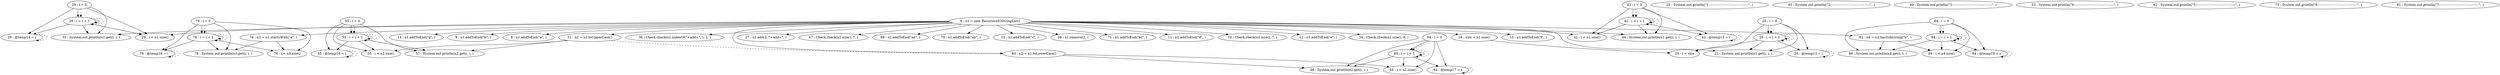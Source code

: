 digraph G {
"6 : n1 = new RecursiveIOStringList()"
"6 : n1 = new RecursiveIOStringList()" -> "10 : n1.addToEnd(\"c\", )"
"6 : n1 = new RecursiveIOStringList()" -> "38 : n1.remove(2, )"
"6 : n1 = new RecursiveIOStringList()" -> "71 : n1.addToEnd(\"ac\", )"
"6 : n1 = new RecursiveIOStringList()" -> "11 : n1.addToEnd(\"d\", )"
"6 : n1 = new RecursiveIOStringList()" -> "29 : i < n1.size()"
"6 : n1 = new RecursiveIOStringList()" -> "12 : n1.addToEnd(\"e\", )"
"6 : n1 = new RecursiveIOStringList()" -> "34 : Check.check(n1.size(), 8, )"
"6 : n1 = new RecursiveIOStringList()" -> "74 : n3 = n1.startsWith(\"a\", )"
"6 : n1 = new RecursiveIOStringList()" -> "8 : n1.addToEnd(\"a\", )"
"6 : n1 = new RecursiveIOStringList()" -> "60 : n2 = n1.toLowerCase()"
"6 : n1 = new RecursiveIOStringList()" -> "36 : Check.check(n1.indexOf(\"+add+\", ), 2, )"
"6 : n1 = new RecursiveIOStringList()" -> "27 : n1.add(2, \"+add+\", )"
"6 : n1 = new RecursiveIOStringList()" -> "47 : Check.check(n1.size(), 7, )"
"6 : n1 = new RecursiveIOStringList()" -> "69 : n1.addToEnd(\"aa\", )"
"6 : n1 = new RecursiveIOStringList()" -> "70 : n1.addToEnd(\"ab\", )"
"6 : n1 = new RecursiveIOStringList()" -> "31 : System.out.println(n1.get(i, ), )"
"6 : n1 = new RecursiveIOStringList()" -> "42 : i < n1.size()"
"6 : n1 = new RecursiveIOStringList()" -> "18 : size = n1.size()"
"6 : n1 = new RecursiveIOStringList()" -> "16 : Check.check(n1.size(), 7, )"
"6 : n1 = new RecursiveIOStringList()" -> "51 : n2 = n1.toUpperCase()"
"6 : n1 = new RecursiveIOStringList()" -> "82 : n4 = n1.hasSubstring(\"b\", )"
"6 : n1 = new RecursiveIOStringList()" -> "44 : System.out.println(n1.get(i, ), )"
"6 : n1 = new RecursiveIOStringList()" -> "22 : System.out.println(n1.get(i, ), )"
"6 : n1 = new RecursiveIOStringList()" -> "13 : n1.addToEnd(\"f\", )"
"6 : n1 = new RecursiveIOStringList()" -> "14 : n1.addToEnd(\"g\", )"
"6 : n1 = new RecursiveIOStringList()" -> "9 : n1.addToEnd(\"b\", )"
"8 : n1.addToEnd(\"a\", )"
"9 : n1.addToEnd(\"b\", )"
"10 : n1.addToEnd(\"c\", )"
"11 : n1.addToEnd(\"d\", )"
"12 : n1.addToEnd(\"e\", )"
"13 : n1.addToEnd(\"f\", )"
"14 : n1.addToEnd(\"g\", )"
"16 : Check.check(n1.size(), 7, )"
"18 : size = n1.size()"
"18 : size = n1.size()" -> "20 : i < size"
"20 : i = 0"
"20 : i = 0" -> "20 : @temp13 = i"
"20 : i = 0" -> "20 : i < size"
"20 : i = 0" -> "20 : i = i + 1"
"20 : i = 0" -> "22 : System.out.println(n1.get(i, ), )"
"20 : i = 0" -> "20 : i = i + 1" [style=dashed]
"20 : i < size"
"22 : System.out.println(n1.get(i, ), )"
"20 : @temp13 = i"
"20 : @temp13 = i" -> "20 : @temp13 = i" [style=dashed]
"20 : i = i + 1"
"20 : i = i + 1" -> "20 : @temp13 = i"
"20 : i = i + 1" -> "20 : i < size"
"20 : i = i + 1" -> "20 : i = i + 1"
"20 : i = i + 1" -> "22 : System.out.println(n1.get(i, ), )"
"20 : i = i + 1" -> "20 : i = i + 1" [style=dashed]
"25 : System.out.println(\"1---------------------------------------\", )"
"27 : n1.add(2, \"+add+\", )"
"29 : i = 0"
"29 : i = 0" -> "29 : i = i + 1"
"29 : i = 0" -> "29 : i < n1.size()"
"29 : i = 0" -> "31 : System.out.println(n1.get(i, ), )"
"29 : i = 0" -> "29 : @temp14 = i"
"29 : i = 0" -> "29 : i = i + 1" [style=dashed]
"29 : i < n1.size()"
"31 : System.out.println(n1.get(i, ), )"
"29 : @temp14 = i"
"29 : @temp14 = i" -> "29 : @temp14 = i" [style=dashed]
"29 : i = i + 1"
"29 : i = i + 1" -> "29 : i = i + 1"
"29 : i = i + 1" -> "29 : i < n1.size()"
"29 : i = i + 1" -> "31 : System.out.println(n1.get(i, ), )"
"29 : i = i + 1" -> "29 : @temp14 = i"
"29 : i = i + 1" -> "29 : i = i + 1" [style=dashed]
"34 : Check.check(n1.size(), 8, )"
"36 : Check.check(n1.indexOf(\"+add+\", ), 2, )"
"38 : n1.remove(2, )"
"40 : System.out.println(\"2---------------------------------------\", )"
"42 : i = 0"
"42 : i = 0" -> "42 : i = i + 1"
"42 : i = 0" -> "44 : System.out.println(n1.get(i, ), )"
"42 : i = 0" -> "42 : i < n1.size()"
"42 : i = 0" -> "42 : @temp15 = i"
"42 : i = 0" -> "42 : i = i + 1" [style=dashed]
"42 : i < n1.size()"
"44 : System.out.println(n1.get(i, ), )"
"42 : @temp15 = i"
"42 : @temp15 = i" -> "42 : @temp15 = i" [style=dashed]
"42 : i = i + 1"
"42 : i = i + 1" -> "42 : i = i + 1"
"42 : i = i + 1" -> "44 : System.out.println(n1.get(i, ), )"
"42 : i = i + 1" -> "42 : i < n1.size()"
"42 : i = i + 1" -> "42 : @temp15 = i"
"42 : i = i + 1" -> "42 : i = i + 1" [style=dashed]
"47 : Check.check(n1.size(), 7, )"
"49 : System.out.println(\"3---------------------------------------\", )"
"51 : n2 = n1.toUpperCase()"
"51 : n2 = n1.toUpperCase()" -> "55 : i < n2.size()"
"51 : n2 = n1.toUpperCase()" -> "57 : System.out.println(n2.get(i, ), )"
"51 : n2 = n1.toUpperCase()" -> "60 : n2 = n1.toLowerCase()" [style=dashed]
"53 : System.out.println(\"4---------------------------------------\", )"
"55 : i = 0"
"55 : i = 0" -> "55 : i = i + 1"
"55 : i = 0" -> "55 : i < n2.size()"
"55 : i = 0" -> "57 : System.out.println(n2.get(i, ), )"
"55 : i = 0" -> "55 : @temp16 = i"
"55 : i = 0" -> "55 : i = i + 1" [style=dashed]
"55 : i < n2.size()"
"57 : System.out.println(n2.get(i, ), )"
"55 : @temp16 = i"
"55 : @temp16 = i" -> "55 : @temp16 = i" [style=dashed]
"55 : i = i + 1"
"55 : i = i + 1" -> "55 : i = i + 1"
"55 : i = i + 1" -> "55 : i < n2.size()"
"55 : i = i + 1" -> "57 : System.out.println(n2.get(i, ), )"
"55 : i = i + 1" -> "55 : @temp16 = i"
"55 : i = i + 1" -> "55 : i = i + 1" [style=dashed]
"60 : n2 = n1.toLowerCase()"
"60 : n2 = n1.toLowerCase()" -> "64 : i < n2.size()"
"60 : n2 = n1.toLowerCase()" -> "66 : System.out.println(n2.get(i, ), )"
"62 : System.out.println(\"5---------------------------------------\", )"
"64 : i = 0"
"64 : i = 0" -> "64 : i < n2.size()"
"64 : i = 0" -> "66 : System.out.println(n2.get(i, ), )"
"64 : i = 0" -> "64 : @temp17 = i"
"64 : i = 0" -> "64 : i = i + 1"
"64 : i = 0" -> "64 : i = i + 1" [style=dashed]
"64 : i < n2.size()"
"66 : System.out.println(n2.get(i, ), )"
"64 : @temp17 = i"
"64 : @temp17 = i" -> "64 : @temp17 = i" [style=dashed]
"64 : i = i + 1"
"64 : i = i + 1" -> "64 : i < n2.size()"
"64 : i = i + 1" -> "66 : System.out.println(n2.get(i, ), )"
"64 : i = i + 1" -> "64 : @temp17 = i"
"64 : i = i + 1" -> "64 : i = i + 1"
"64 : i = i + 1" -> "64 : i = i + 1" [style=dashed]
"69 : n1.addToEnd(\"aa\", )"
"70 : n1.addToEnd(\"ab\", )"
"71 : n1.addToEnd(\"ac\", )"
"73 : System.out.println(\"6---------------------------------------\", )"
"74 : n3 = n1.startsWith(\"a\", )"
"74 : n3 = n1.startsWith(\"a\", )" -> "76 : i < n3.size()"
"74 : n3 = n1.startsWith(\"a\", )" -> "78 : System.out.println(n3.get(i, ), )"
"76 : i = 0"
"76 : i = 0" -> "76 : i < n3.size()"
"76 : i = 0" -> "78 : System.out.println(n3.get(i, ), )"
"76 : i = 0" -> "76 : i = i + 1"
"76 : i = 0" -> "76 : @temp18 = i"
"76 : i = 0" -> "76 : i = i + 1" [style=dashed]
"76 : i < n3.size()"
"78 : System.out.println(n3.get(i, ), )"
"76 : @temp18 = i"
"76 : @temp18 = i" -> "76 : @temp18 = i" [style=dashed]
"76 : i = i + 1"
"76 : i = i + 1" -> "76 : i < n3.size()"
"76 : i = i + 1" -> "78 : System.out.println(n3.get(i, ), )"
"76 : i = i + 1" -> "76 : i = i + 1"
"76 : i = i + 1" -> "76 : @temp18 = i"
"76 : i = i + 1" -> "76 : i = i + 1" [style=dashed]
"81 : System.out.println(\"7---------------------------------------\", )"
"82 : n4 = n1.hasSubstring(\"b\", )"
"82 : n4 = n1.hasSubstring(\"b\", )" -> "86 : System.out.println(n4.get(i, ), )"
"82 : n4 = n1.hasSubstring(\"b\", )" -> "84 : i < n4.size()"
"84 : i = 0"
"84 : i = 0" -> "84 : i = i + 1"
"84 : i = 0" -> "86 : System.out.println(n4.get(i, ), )"
"84 : i = 0" -> "84 : i < n4.size()"
"84 : i = 0" -> "84 : @temp19 = i"
"84 : i = 0" -> "84 : i = i + 1" [style=dashed]
"84 : i < n4.size()"
"86 : System.out.println(n4.get(i, ), )"
"84 : @temp19 = i"
"84 : @temp19 = i" -> "84 : @temp19 = i" [style=dashed]
"84 : i = i + 1"
"84 : i = i + 1" -> "84 : i = i + 1"
"84 : i = i + 1" -> "86 : System.out.println(n4.get(i, ), )"
"84 : i = i + 1" -> "84 : i < n4.size()"
"84 : i = i + 1" -> "84 : @temp19 = i"
"84 : i = i + 1" -> "84 : i = i + 1" [style=dashed]
}